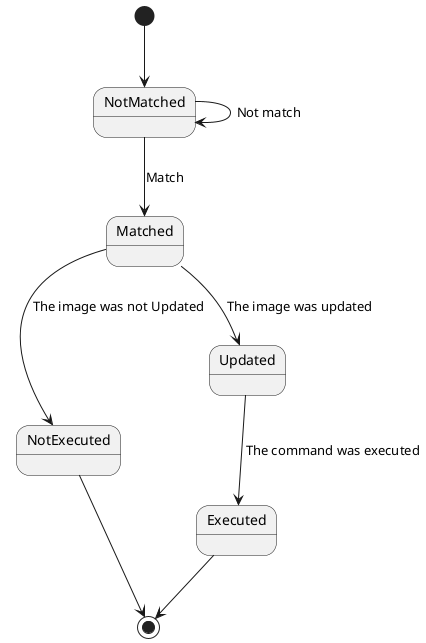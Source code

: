 @startuml

[*] --> NotMatched
NotMatched --> NotMatched : Not match
NotMatched --> Matched : Match
Matched --> NotExecuted : The image was not Updated
NotExecuted --> [*]
Matched --> Updated : The image was updated
Updated --> Executed : The command was executed
Executed --> [*]

@enduml